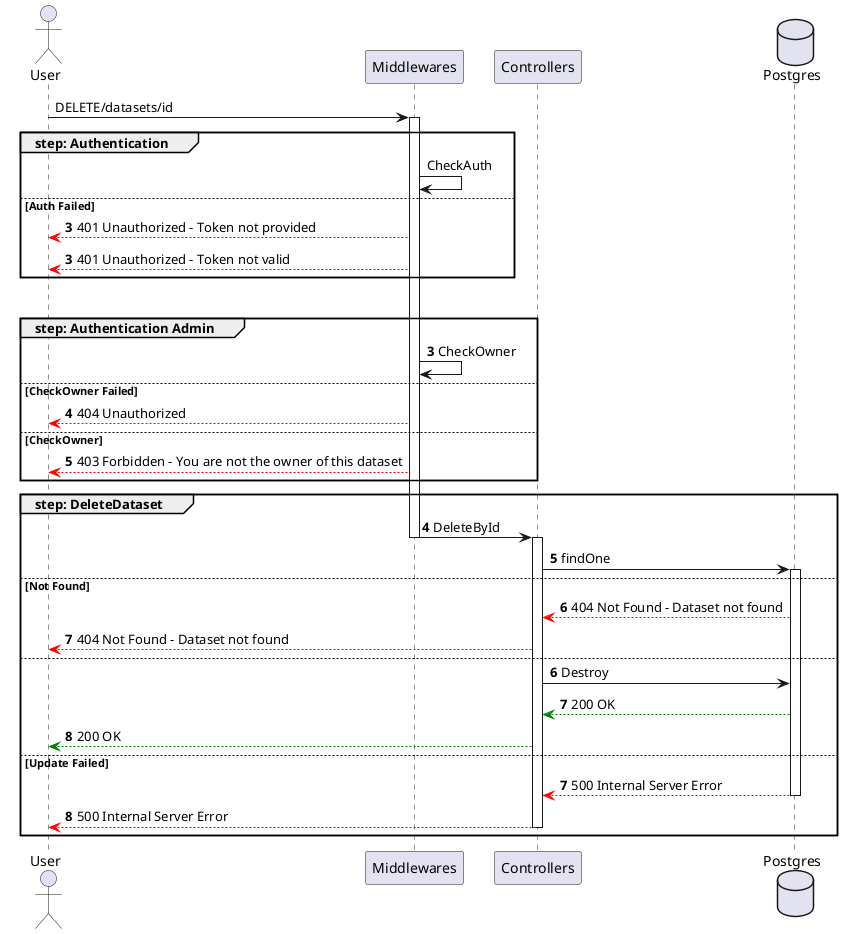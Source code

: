 @startuml

actor User

participant Middlewares
participant Controllers
database Postgres

User -> Middlewares ++: DELETE/datasets/id
group step: Authentication
    Middlewares -> Middlewares : CheckAuth
else Auth Failed
    autonumber 3
    Middlewares --[#red]> User : 401 Unauthorized - Token not provided
    autonumber 3
    Middlewares --[#red]> User : 401 Unauthorized - Token not valid
end
group step: CheckOwner 
    autonumber 3
    group step: Authentication Admin
    Middlewares -> Middlewares : CheckOwner 
else CheckOwner Failed
autonumber 4
    Middlewares --[#red]> User : 404 Unauthorized
else CheckOwner 
    Middlewares --[#red]> User : 403 Forbidden - You are not the owner of this dataset
end

group step: DeleteDataset
    autonumber 4
    Middlewares -> Controllers--++: DeleteById
    Controllers -> Postgres++: findOne
else Not Found
    Postgres --[#red]> Controllers : 404 Not Found - Dataset not found
    Controllers --[#red]> User : 404 Not Found - Dataset not found
else
    autonumber 6
    Controllers -> Postgres : Destroy
    Postgres --[#green]> Controllers : 200 OK
    Controllers --[#green]> User : 200 OK
else Update Failed
    autonumber 7
    Postgres --[#red]> Controllers --: 500 Internal Server Error
    Controllers --[#red]> User --: 500 Internal Server Error
end
@enduml
